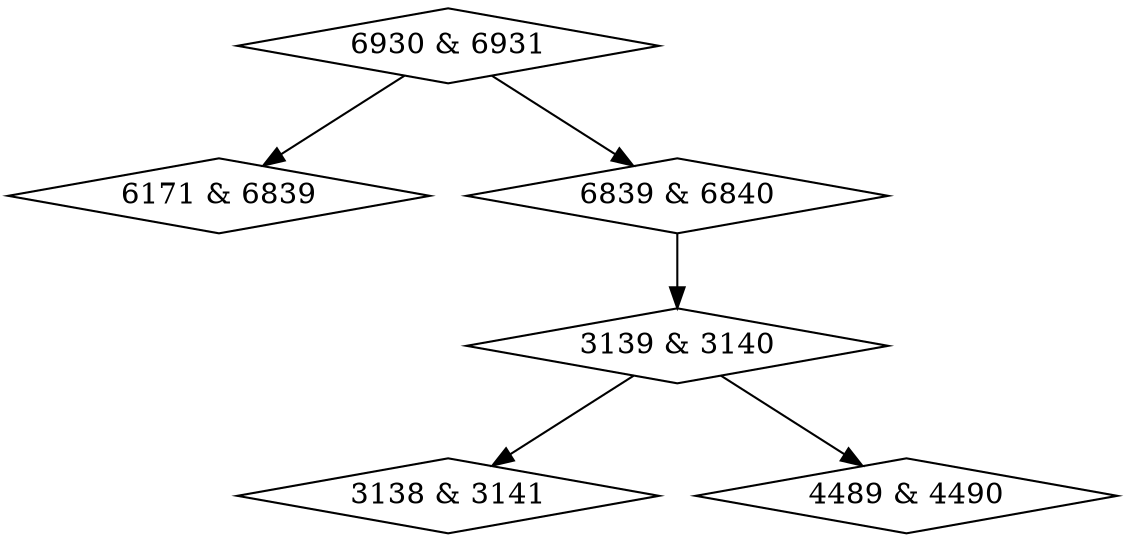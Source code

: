 digraph {
0 [label = "3138 & 3141", shape = diamond];
1 [label = "3139 & 3140", shape = diamond];
2 [label = "4489 & 4490", shape = diamond];
3 [label = "6171 & 6839", shape = diamond];
4 [label = "6839 & 6840", shape = diamond];
5 [label = "6930 & 6931", shape = diamond];
1->0;
1->2;
4->1;
5->3;
5->4;
}
